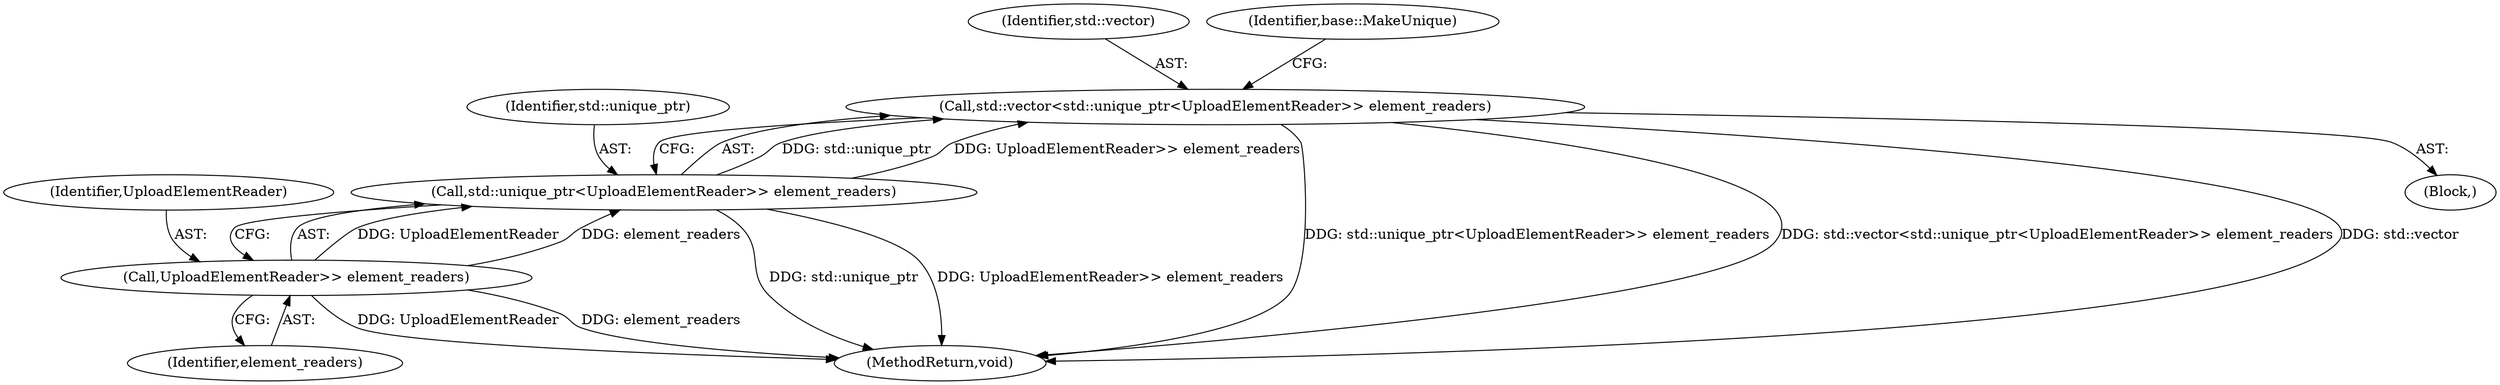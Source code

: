 digraph "0_Chrome_0579ed631fb37de5704b54ed2ee466bf29630ad0_0@API" {
"1000105" [label="(Call,std::vector<std::unique_ptr<UploadElementReader>> element_readers)"];
"1000107" [label="(Call,std::unique_ptr<UploadElementReader>> element_readers)"];
"1000109" [label="(Call,UploadElementReader>> element_readers)"];
"1000107" [label="(Call,std::unique_ptr<UploadElementReader>> element_readers)"];
"1000108" [label="(Identifier,std::unique_ptr)"];
"1000110" [label="(Identifier,UploadElementReader)"];
"1000109" [label="(Call,UploadElementReader>> element_readers)"];
"1000148" [label="(MethodReturn,void)"];
"1000111" [label="(Identifier,element_readers)"];
"1000104" [label="(Block,)"];
"1000106" [label="(Identifier,std::vector)"];
"1000105" [label="(Call,std::vector<std::unique_ptr<UploadElementReader>> element_readers)"];
"1000114" [label="(Identifier,base::MakeUnique)"];
"1000105" -> "1000104"  [label="AST: "];
"1000105" -> "1000107"  [label="CFG: "];
"1000106" -> "1000105"  [label="AST: "];
"1000107" -> "1000105"  [label="AST: "];
"1000114" -> "1000105"  [label="CFG: "];
"1000105" -> "1000148"  [label="DDG: std::unique_ptr<UploadElementReader>> element_readers"];
"1000105" -> "1000148"  [label="DDG: std::vector<std::unique_ptr<UploadElementReader>> element_readers"];
"1000105" -> "1000148"  [label="DDG: std::vector"];
"1000107" -> "1000105"  [label="DDG: std::unique_ptr"];
"1000107" -> "1000105"  [label="DDG: UploadElementReader>> element_readers"];
"1000107" -> "1000109"  [label="CFG: "];
"1000108" -> "1000107"  [label="AST: "];
"1000109" -> "1000107"  [label="AST: "];
"1000107" -> "1000148"  [label="DDG: std::unique_ptr"];
"1000107" -> "1000148"  [label="DDG: UploadElementReader>> element_readers"];
"1000109" -> "1000107"  [label="DDG: UploadElementReader"];
"1000109" -> "1000107"  [label="DDG: element_readers"];
"1000109" -> "1000111"  [label="CFG: "];
"1000110" -> "1000109"  [label="AST: "];
"1000111" -> "1000109"  [label="AST: "];
"1000109" -> "1000148"  [label="DDG: UploadElementReader"];
"1000109" -> "1000148"  [label="DDG: element_readers"];
}
